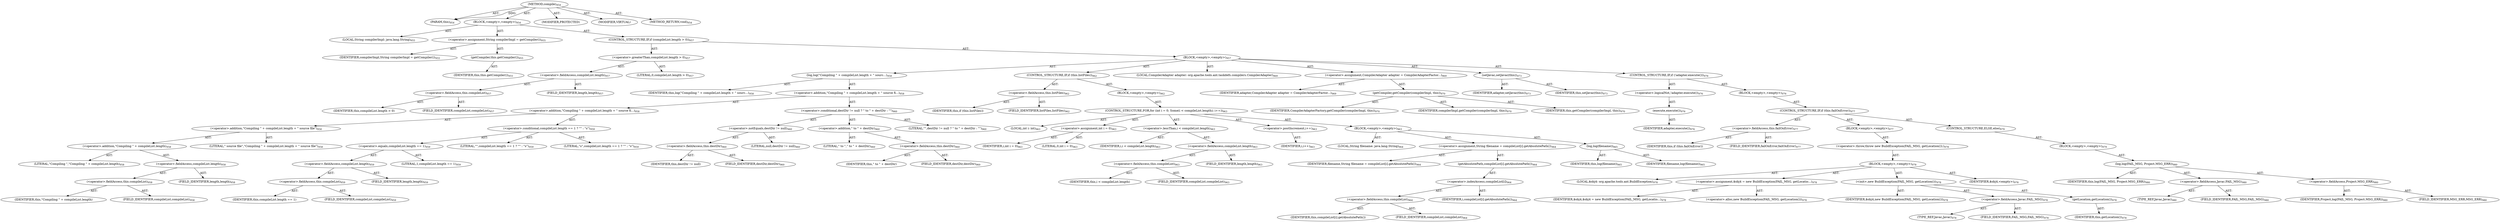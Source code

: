 digraph "compile" {  
"111669149770" [label = <(METHOD,compile)<SUB>954</SUB>> ]
"115964117025" [label = <(PARAM,this)<SUB>954</SUB>> ]
"25769803892" [label = <(BLOCK,&lt;empty&gt;,&lt;empty&gt;)<SUB>954</SUB>> ]
"94489280528" [label = <(LOCAL,String compilerImpl: java.lang.String)<SUB>955</SUB>> ]
"30064771451" [label = <(&lt;operator&gt;.assignment,String compilerImpl = getCompiler())<SUB>955</SUB>> ]
"68719477024" [label = <(IDENTIFIER,compilerImpl,String compilerImpl = getCompiler())<SUB>955</SUB>> ]
"30064771452" [label = <(getCompiler,this.getCompiler())<SUB>955</SUB>> ]
"68719476786" [label = <(IDENTIFIER,this,this.getCompiler())<SUB>955</SUB>> ]
"47244640294" [label = <(CONTROL_STRUCTURE,IF,if (compileList.length &gt; 0))<SUB>957</SUB>> ]
"30064771453" [label = <(&lt;operator&gt;.greaterThan,compileList.length &gt; 0)<SUB>957</SUB>> ]
"30064771454" [label = <(&lt;operator&gt;.fieldAccess,compileList.length)<SUB>957</SUB>> ]
"30064771455" [label = <(&lt;operator&gt;.fieldAccess,this.compileList)<SUB>957</SUB>> ]
"68719477025" [label = <(IDENTIFIER,this,compileList.length &gt; 0)> ]
"55834574997" [label = <(FIELD_IDENTIFIER,compileList,compileList)<SUB>957</SUB>> ]
"55834574998" [label = <(FIELD_IDENTIFIER,length,length)<SUB>957</SUB>> ]
"90194313281" [label = <(LITERAL,0,compileList.length &gt; 0)<SUB>957</SUB>> ]
"25769803893" [label = <(BLOCK,&lt;empty&gt;,&lt;empty&gt;)<SUB>957</SUB>> ]
"30064771456" [label = <(log,log(&quot;Compiling &quot; + compileList.length + &quot; sourc...)<SUB>958</SUB>> ]
"68719476787" [label = <(IDENTIFIER,this,log(&quot;Compiling &quot; + compileList.length + &quot; sourc...)<SUB>958</SUB>> ]
"30064771457" [label = <(&lt;operator&gt;.addition,&quot;Compiling &quot; + compileList.length + &quot; source fi...)<SUB>958</SUB>> ]
"30064771458" [label = <(&lt;operator&gt;.addition,&quot;Compiling &quot; + compileList.length + &quot; source fi...)<SUB>958</SUB>> ]
"30064771459" [label = <(&lt;operator&gt;.addition,&quot;Compiling &quot; + compileList.length + &quot; source file&quot;)<SUB>958</SUB>> ]
"30064771460" [label = <(&lt;operator&gt;.addition,&quot;Compiling &quot; + compileList.length)<SUB>958</SUB>> ]
"90194313282" [label = <(LITERAL,&quot;Compiling &quot;,&quot;Compiling &quot; + compileList.length)<SUB>958</SUB>> ]
"30064771461" [label = <(&lt;operator&gt;.fieldAccess,compileList.length)<SUB>958</SUB>> ]
"30064771462" [label = <(&lt;operator&gt;.fieldAccess,this.compileList)<SUB>958</SUB>> ]
"68719477026" [label = <(IDENTIFIER,this,&quot;Compiling &quot; + compileList.length)> ]
"55834574999" [label = <(FIELD_IDENTIFIER,compileList,compileList)<SUB>958</SUB>> ]
"55834575000" [label = <(FIELD_IDENTIFIER,length,length)<SUB>958</SUB>> ]
"90194313283" [label = <(LITERAL,&quot; source file&quot;,&quot;Compiling &quot; + compileList.length + &quot; source file&quot;)<SUB>958</SUB>> ]
"30064771463" [label = <(&lt;operator&gt;.conditional,compileList.length == 1 ? &quot;&quot; : &quot;s&quot;)<SUB>959</SUB>> ]
"30064771464" [label = <(&lt;operator&gt;.equals,compileList.length == 1)<SUB>959</SUB>> ]
"30064771465" [label = <(&lt;operator&gt;.fieldAccess,compileList.length)<SUB>959</SUB>> ]
"30064771466" [label = <(&lt;operator&gt;.fieldAccess,this.compileList)<SUB>959</SUB>> ]
"68719477027" [label = <(IDENTIFIER,this,compileList.length == 1)> ]
"55834575001" [label = <(FIELD_IDENTIFIER,compileList,compileList)<SUB>959</SUB>> ]
"55834575002" [label = <(FIELD_IDENTIFIER,length,length)<SUB>959</SUB>> ]
"90194313284" [label = <(LITERAL,1,compileList.length == 1)<SUB>959</SUB>> ]
"90194313285" [label = <(LITERAL,&quot;&quot;,compileList.length == 1 ? &quot;&quot; : &quot;s&quot;)<SUB>959</SUB>> ]
"90194313286" [label = <(LITERAL,&quot;s&quot;,compileList.length == 1 ? &quot;&quot; : &quot;s&quot;)<SUB>959</SUB>> ]
"30064771467" [label = <(&lt;operator&gt;.conditional,destDir != null ? &quot; to &quot; + destDir : &quot;&quot;)<SUB>960</SUB>> ]
"30064771468" [label = <(&lt;operator&gt;.notEquals,destDir != null)<SUB>960</SUB>> ]
"30064771469" [label = <(&lt;operator&gt;.fieldAccess,this.destDir)<SUB>960</SUB>> ]
"68719477028" [label = <(IDENTIFIER,this,destDir != null)> ]
"55834575003" [label = <(FIELD_IDENTIFIER,destDir,destDir)<SUB>960</SUB>> ]
"90194313287" [label = <(LITERAL,null,destDir != null)<SUB>960</SUB>> ]
"30064771470" [label = <(&lt;operator&gt;.addition,&quot; to &quot; + destDir)<SUB>960</SUB>> ]
"90194313288" [label = <(LITERAL,&quot; to &quot;,&quot; to &quot; + destDir)<SUB>960</SUB>> ]
"30064771471" [label = <(&lt;operator&gt;.fieldAccess,this.destDir)<SUB>960</SUB>> ]
"68719477029" [label = <(IDENTIFIER,this,&quot; to &quot; + destDir)> ]
"55834575004" [label = <(FIELD_IDENTIFIER,destDir,destDir)<SUB>960</SUB>> ]
"90194313289" [label = <(LITERAL,&quot;&quot;,destDir != null ? &quot; to &quot; + destDir : &quot;&quot;)<SUB>960</SUB>> ]
"47244640295" [label = <(CONTROL_STRUCTURE,IF,if (this.listFiles))<SUB>962</SUB>> ]
"30064771472" [label = <(&lt;operator&gt;.fieldAccess,this.listFiles)<SUB>962</SUB>> ]
"68719477030" [label = <(IDENTIFIER,this,if (this.listFiles))> ]
"55834575005" [label = <(FIELD_IDENTIFIER,listFiles,listFiles)<SUB>962</SUB>> ]
"25769803894" [label = <(BLOCK,&lt;empty&gt;,&lt;empty&gt;)<SUB>962</SUB>> ]
"47244640296" [label = <(CONTROL_STRUCTURE,FOR,for (int i = 0; Some(i &lt; compileList.length); i++))<SUB>963</SUB>> ]
"94489280529" [label = <(LOCAL,int i: int)<SUB>963</SUB>> ]
"30064771473" [label = <(&lt;operator&gt;.assignment,int i = 0)<SUB>963</SUB>> ]
"68719477031" [label = <(IDENTIFIER,i,int i = 0)<SUB>963</SUB>> ]
"90194313290" [label = <(LITERAL,0,int i = 0)<SUB>963</SUB>> ]
"30064771474" [label = <(&lt;operator&gt;.lessThan,i &lt; compileList.length)<SUB>963</SUB>> ]
"68719477032" [label = <(IDENTIFIER,i,i &lt; compileList.length)<SUB>963</SUB>> ]
"30064771475" [label = <(&lt;operator&gt;.fieldAccess,compileList.length)<SUB>963</SUB>> ]
"30064771476" [label = <(&lt;operator&gt;.fieldAccess,this.compileList)<SUB>963</SUB>> ]
"68719477033" [label = <(IDENTIFIER,this,i &lt; compileList.length)> ]
"55834575006" [label = <(FIELD_IDENTIFIER,compileList,compileList)<SUB>963</SUB>> ]
"55834575007" [label = <(FIELD_IDENTIFIER,length,length)<SUB>963</SUB>> ]
"30064771477" [label = <(&lt;operator&gt;.postIncrement,i++)<SUB>963</SUB>> ]
"68719477034" [label = <(IDENTIFIER,i,i++)<SUB>963</SUB>> ]
"25769803895" [label = <(BLOCK,&lt;empty&gt;,&lt;empty&gt;)<SUB>963</SUB>> ]
"94489280530" [label = <(LOCAL,String filename: java.lang.String)<SUB>964</SUB>> ]
"30064771478" [label = <(&lt;operator&gt;.assignment,String filename = compileList[i].getAbsolutePath())<SUB>964</SUB>> ]
"68719477035" [label = <(IDENTIFIER,filename,String filename = compileList[i].getAbsolutePath())<SUB>964</SUB>> ]
"30064771479" [label = <(getAbsolutePath,compileList[i].getAbsolutePath())<SUB>964</SUB>> ]
"30064771480" [label = <(&lt;operator&gt;.indexAccess,compileList[i])<SUB>964</SUB>> ]
"30064771481" [label = <(&lt;operator&gt;.fieldAccess,this.compileList)<SUB>964</SUB>> ]
"68719477036" [label = <(IDENTIFIER,this,compileList[i].getAbsolutePath())> ]
"55834575008" [label = <(FIELD_IDENTIFIER,compileList,compileList)<SUB>964</SUB>> ]
"68719477037" [label = <(IDENTIFIER,i,compileList[i].getAbsolutePath())<SUB>964</SUB>> ]
"30064771482" [label = <(log,log(filename))<SUB>965</SUB>> ]
"68719476788" [label = <(IDENTIFIER,this,log(filename))<SUB>965</SUB>> ]
"68719477038" [label = <(IDENTIFIER,filename,log(filename))<SUB>965</SUB>> ]
"94489280531" [label = <(LOCAL,CompilerAdapter adapter: org.apache.tools.ant.taskdefs.compilers.CompilerAdapter)<SUB>969</SUB>> ]
"30064771483" [label = <(&lt;operator&gt;.assignment,CompilerAdapter adapter = CompilerAdapterFactor...)<SUB>969</SUB>> ]
"68719477039" [label = <(IDENTIFIER,adapter,CompilerAdapter adapter = CompilerAdapterFactor...)<SUB>969</SUB>> ]
"30064771484" [label = <(getCompiler,getCompiler(compilerImpl, this))<SUB>970</SUB>> ]
"68719477040" [label = <(IDENTIFIER,CompilerAdapterFactory,getCompiler(compilerImpl, this))<SUB>970</SUB>> ]
"68719477041" [label = <(IDENTIFIER,compilerImpl,getCompiler(compilerImpl, this))<SUB>970</SUB>> ]
"68719476789" [label = <(IDENTIFIER,this,getCompiler(compilerImpl, this))<SUB>970</SUB>> ]
"30064771485" [label = <(setJavac,setJavac(this))<SUB>973</SUB>> ]
"68719477042" [label = <(IDENTIFIER,adapter,setJavac(this))<SUB>973</SUB>> ]
"68719476790" [label = <(IDENTIFIER,this,setJavac(this))<SUB>973</SUB>> ]
"47244640297" [label = <(CONTROL_STRUCTURE,IF,if (!adapter.execute()))<SUB>976</SUB>> ]
"30064771486" [label = <(&lt;operator&gt;.logicalNot,!adapter.execute())<SUB>976</SUB>> ]
"30064771487" [label = <(execute,execute())<SUB>976</SUB>> ]
"68719477043" [label = <(IDENTIFIER,adapter,execute())<SUB>976</SUB>> ]
"25769803896" [label = <(BLOCK,&lt;empty&gt;,&lt;empty&gt;)<SUB>976</SUB>> ]
"47244640298" [label = <(CONTROL_STRUCTURE,IF,if (this.failOnError))<SUB>977</SUB>> ]
"30064771488" [label = <(&lt;operator&gt;.fieldAccess,this.failOnError)<SUB>977</SUB>> ]
"68719477044" [label = <(IDENTIFIER,this,if (this.failOnError))> ]
"55834575009" [label = <(FIELD_IDENTIFIER,failOnError,failOnError)<SUB>977</SUB>> ]
"25769803897" [label = <(BLOCK,&lt;empty&gt;,&lt;empty&gt;)<SUB>977</SUB>> ]
"30064771489" [label = <(&lt;operator&gt;.throw,throw new BuildException(FAIL_MSG, getLocation());)<SUB>978</SUB>> ]
"25769803898" [label = <(BLOCK,&lt;empty&gt;,&lt;empty&gt;)<SUB>978</SUB>> ]
"94489280532" [label = <(LOCAL,$obj4: org.apache.tools.ant.BuildException)<SUB>978</SUB>> ]
"30064771490" [label = <(&lt;operator&gt;.assignment,$obj4 = new BuildException(FAIL_MSG, getLocatio...)<SUB>978</SUB>> ]
"68719477045" [label = <(IDENTIFIER,$obj4,$obj4 = new BuildException(FAIL_MSG, getLocatio...)<SUB>978</SUB>> ]
"30064771491" [label = <(&lt;operator&gt;.alloc,new BuildException(FAIL_MSG, getLocation()))<SUB>978</SUB>> ]
"30064771492" [label = <(&lt;init&gt;,new BuildException(FAIL_MSG, getLocation()))<SUB>978</SUB>> ]
"68719477046" [label = <(IDENTIFIER,$obj4,new BuildException(FAIL_MSG, getLocation()))<SUB>978</SUB>> ]
"30064771493" [label = <(&lt;operator&gt;.fieldAccess,Javac.FAIL_MSG)<SUB>978</SUB>> ]
"180388626432" [label = <(TYPE_REF,Javac,Javac)<SUB>978</SUB>> ]
"55834575010" [label = <(FIELD_IDENTIFIER,FAIL_MSG,FAIL_MSG)<SUB>978</SUB>> ]
"30064771494" [label = <(getLocation,getLocation())<SUB>978</SUB>> ]
"68719476791" [label = <(IDENTIFIER,this,getLocation())<SUB>978</SUB>> ]
"68719477047" [label = <(IDENTIFIER,$obj4,&lt;empty&gt;)<SUB>978</SUB>> ]
"47244640299" [label = <(CONTROL_STRUCTURE,ELSE,else)<SUB>979</SUB>> ]
"25769803899" [label = <(BLOCK,&lt;empty&gt;,&lt;empty&gt;)<SUB>979</SUB>> ]
"30064771495" [label = <(log,log(FAIL_MSG, Project.MSG_ERR))<SUB>980</SUB>> ]
"68719476792" [label = <(IDENTIFIER,this,log(FAIL_MSG, Project.MSG_ERR))<SUB>980</SUB>> ]
"30064771496" [label = <(&lt;operator&gt;.fieldAccess,Javac.FAIL_MSG)<SUB>980</SUB>> ]
"180388626433" [label = <(TYPE_REF,Javac,Javac)<SUB>980</SUB>> ]
"55834575011" [label = <(FIELD_IDENTIFIER,FAIL_MSG,FAIL_MSG)<SUB>980</SUB>> ]
"30064771497" [label = <(&lt;operator&gt;.fieldAccess,Project.MSG_ERR)<SUB>980</SUB>> ]
"68719477048" [label = <(IDENTIFIER,Project,log(FAIL_MSG, Project.MSG_ERR))<SUB>980</SUB>> ]
"55834575012" [label = <(FIELD_IDENTIFIER,MSG_ERR,MSG_ERR)<SUB>980</SUB>> ]
"133143986353" [label = <(MODIFIER,PROTECTED)> ]
"133143986354" [label = <(MODIFIER,VIRTUAL)> ]
"128849018954" [label = <(METHOD_RETURN,void)<SUB>954</SUB>> ]
  "111669149770" -> "115964117025"  [ label = "AST: "] 
  "111669149770" -> "25769803892"  [ label = "AST: "] 
  "111669149770" -> "133143986353"  [ label = "AST: "] 
  "111669149770" -> "133143986354"  [ label = "AST: "] 
  "111669149770" -> "128849018954"  [ label = "AST: "] 
  "25769803892" -> "94489280528"  [ label = "AST: "] 
  "25769803892" -> "30064771451"  [ label = "AST: "] 
  "25769803892" -> "47244640294"  [ label = "AST: "] 
  "30064771451" -> "68719477024"  [ label = "AST: "] 
  "30064771451" -> "30064771452"  [ label = "AST: "] 
  "30064771452" -> "68719476786"  [ label = "AST: "] 
  "47244640294" -> "30064771453"  [ label = "AST: "] 
  "47244640294" -> "25769803893"  [ label = "AST: "] 
  "30064771453" -> "30064771454"  [ label = "AST: "] 
  "30064771453" -> "90194313281"  [ label = "AST: "] 
  "30064771454" -> "30064771455"  [ label = "AST: "] 
  "30064771454" -> "55834574998"  [ label = "AST: "] 
  "30064771455" -> "68719477025"  [ label = "AST: "] 
  "30064771455" -> "55834574997"  [ label = "AST: "] 
  "25769803893" -> "30064771456"  [ label = "AST: "] 
  "25769803893" -> "47244640295"  [ label = "AST: "] 
  "25769803893" -> "94489280531"  [ label = "AST: "] 
  "25769803893" -> "30064771483"  [ label = "AST: "] 
  "25769803893" -> "30064771485"  [ label = "AST: "] 
  "25769803893" -> "47244640297"  [ label = "AST: "] 
  "30064771456" -> "68719476787"  [ label = "AST: "] 
  "30064771456" -> "30064771457"  [ label = "AST: "] 
  "30064771457" -> "30064771458"  [ label = "AST: "] 
  "30064771457" -> "30064771467"  [ label = "AST: "] 
  "30064771458" -> "30064771459"  [ label = "AST: "] 
  "30064771458" -> "30064771463"  [ label = "AST: "] 
  "30064771459" -> "30064771460"  [ label = "AST: "] 
  "30064771459" -> "90194313283"  [ label = "AST: "] 
  "30064771460" -> "90194313282"  [ label = "AST: "] 
  "30064771460" -> "30064771461"  [ label = "AST: "] 
  "30064771461" -> "30064771462"  [ label = "AST: "] 
  "30064771461" -> "55834575000"  [ label = "AST: "] 
  "30064771462" -> "68719477026"  [ label = "AST: "] 
  "30064771462" -> "55834574999"  [ label = "AST: "] 
  "30064771463" -> "30064771464"  [ label = "AST: "] 
  "30064771463" -> "90194313285"  [ label = "AST: "] 
  "30064771463" -> "90194313286"  [ label = "AST: "] 
  "30064771464" -> "30064771465"  [ label = "AST: "] 
  "30064771464" -> "90194313284"  [ label = "AST: "] 
  "30064771465" -> "30064771466"  [ label = "AST: "] 
  "30064771465" -> "55834575002"  [ label = "AST: "] 
  "30064771466" -> "68719477027"  [ label = "AST: "] 
  "30064771466" -> "55834575001"  [ label = "AST: "] 
  "30064771467" -> "30064771468"  [ label = "AST: "] 
  "30064771467" -> "30064771470"  [ label = "AST: "] 
  "30064771467" -> "90194313289"  [ label = "AST: "] 
  "30064771468" -> "30064771469"  [ label = "AST: "] 
  "30064771468" -> "90194313287"  [ label = "AST: "] 
  "30064771469" -> "68719477028"  [ label = "AST: "] 
  "30064771469" -> "55834575003"  [ label = "AST: "] 
  "30064771470" -> "90194313288"  [ label = "AST: "] 
  "30064771470" -> "30064771471"  [ label = "AST: "] 
  "30064771471" -> "68719477029"  [ label = "AST: "] 
  "30064771471" -> "55834575004"  [ label = "AST: "] 
  "47244640295" -> "30064771472"  [ label = "AST: "] 
  "47244640295" -> "25769803894"  [ label = "AST: "] 
  "30064771472" -> "68719477030"  [ label = "AST: "] 
  "30064771472" -> "55834575005"  [ label = "AST: "] 
  "25769803894" -> "47244640296"  [ label = "AST: "] 
  "47244640296" -> "94489280529"  [ label = "AST: "] 
  "47244640296" -> "30064771473"  [ label = "AST: "] 
  "47244640296" -> "30064771474"  [ label = "AST: "] 
  "47244640296" -> "30064771477"  [ label = "AST: "] 
  "47244640296" -> "25769803895"  [ label = "AST: "] 
  "30064771473" -> "68719477031"  [ label = "AST: "] 
  "30064771473" -> "90194313290"  [ label = "AST: "] 
  "30064771474" -> "68719477032"  [ label = "AST: "] 
  "30064771474" -> "30064771475"  [ label = "AST: "] 
  "30064771475" -> "30064771476"  [ label = "AST: "] 
  "30064771475" -> "55834575007"  [ label = "AST: "] 
  "30064771476" -> "68719477033"  [ label = "AST: "] 
  "30064771476" -> "55834575006"  [ label = "AST: "] 
  "30064771477" -> "68719477034"  [ label = "AST: "] 
  "25769803895" -> "94489280530"  [ label = "AST: "] 
  "25769803895" -> "30064771478"  [ label = "AST: "] 
  "25769803895" -> "30064771482"  [ label = "AST: "] 
  "30064771478" -> "68719477035"  [ label = "AST: "] 
  "30064771478" -> "30064771479"  [ label = "AST: "] 
  "30064771479" -> "30064771480"  [ label = "AST: "] 
  "30064771480" -> "30064771481"  [ label = "AST: "] 
  "30064771480" -> "68719477037"  [ label = "AST: "] 
  "30064771481" -> "68719477036"  [ label = "AST: "] 
  "30064771481" -> "55834575008"  [ label = "AST: "] 
  "30064771482" -> "68719476788"  [ label = "AST: "] 
  "30064771482" -> "68719477038"  [ label = "AST: "] 
  "30064771483" -> "68719477039"  [ label = "AST: "] 
  "30064771483" -> "30064771484"  [ label = "AST: "] 
  "30064771484" -> "68719477040"  [ label = "AST: "] 
  "30064771484" -> "68719477041"  [ label = "AST: "] 
  "30064771484" -> "68719476789"  [ label = "AST: "] 
  "30064771485" -> "68719477042"  [ label = "AST: "] 
  "30064771485" -> "68719476790"  [ label = "AST: "] 
  "47244640297" -> "30064771486"  [ label = "AST: "] 
  "47244640297" -> "25769803896"  [ label = "AST: "] 
  "30064771486" -> "30064771487"  [ label = "AST: "] 
  "30064771487" -> "68719477043"  [ label = "AST: "] 
  "25769803896" -> "47244640298"  [ label = "AST: "] 
  "47244640298" -> "30064771488"  [ label = "AST: "] 
  "47244640298" -> "25769803897"  [ label = "AST: "] 
  "47244640298" -> "47244640299"  [ label = "AST: "] 
  "30064771488" -> "68719477044"  [ label = "AST: "] 
  "30064771488" -> "55834575009"  [ label = "AST: "] 
  "25769803897" -> "30064771489"  [ label = "AST: "] 
  "30064771489" -> "25769803898"  [ label = "AST: "] 
  "25769803898" -> "94489280532"  [ label = "AST: "] 
  "25769803898" -> "30064771490"  [ label = "AST: "] 
  "25769803898" -> "30064771492"  [ label = "AST: "] 
  "25769803898" -> "68719477047"  [ label = "AST: "] 
  "30064771490" -> "68719477045"  [ label = "AST: "] 
  "30064771490" -> "30064771491"  [ label = "AST: "] 
  "30064771492" -> "68719477046"  [ label = "AST: "] 
  "30064771492" -> "30064771493"  [ label = "AST: "] 
  "30064771492" -> "30064771494"  [ label = "AST: "] 
  "30064771493" -> "180388626432"  [ label = "AST: "] 
  "30064771493" -> "55834575010"  [ label = "AST: "] 
  "30064771494" -> "68719476791"  [ label = "AST: "] 
  "47244640299" -> "25769803899"  [ label = "AST: "] 
  "25769803899" -> "30064771495"  [ label = "AST: "] 
  "30064771495" -> "68719476792"  [ label = "AST: "] 
  "30064771495" -> "30064771496"  [ label = "AST: "] 
  "30064771495" -> "30064771497"  [ label = "AST: "] 
  "30064771496" -> "180388626433"  [ label = "AST: "] 
  "30064771496" -> "55834575011"  [ label = "AST: "] 
  "30064771497" -> "68719477048"  [ label = "AST: "] 
  "30064771497" -> "55834575012"  [ label = "AST: "] 
  "111669149770" -> "115964117025"  [ label = "DDG: "] 
}
